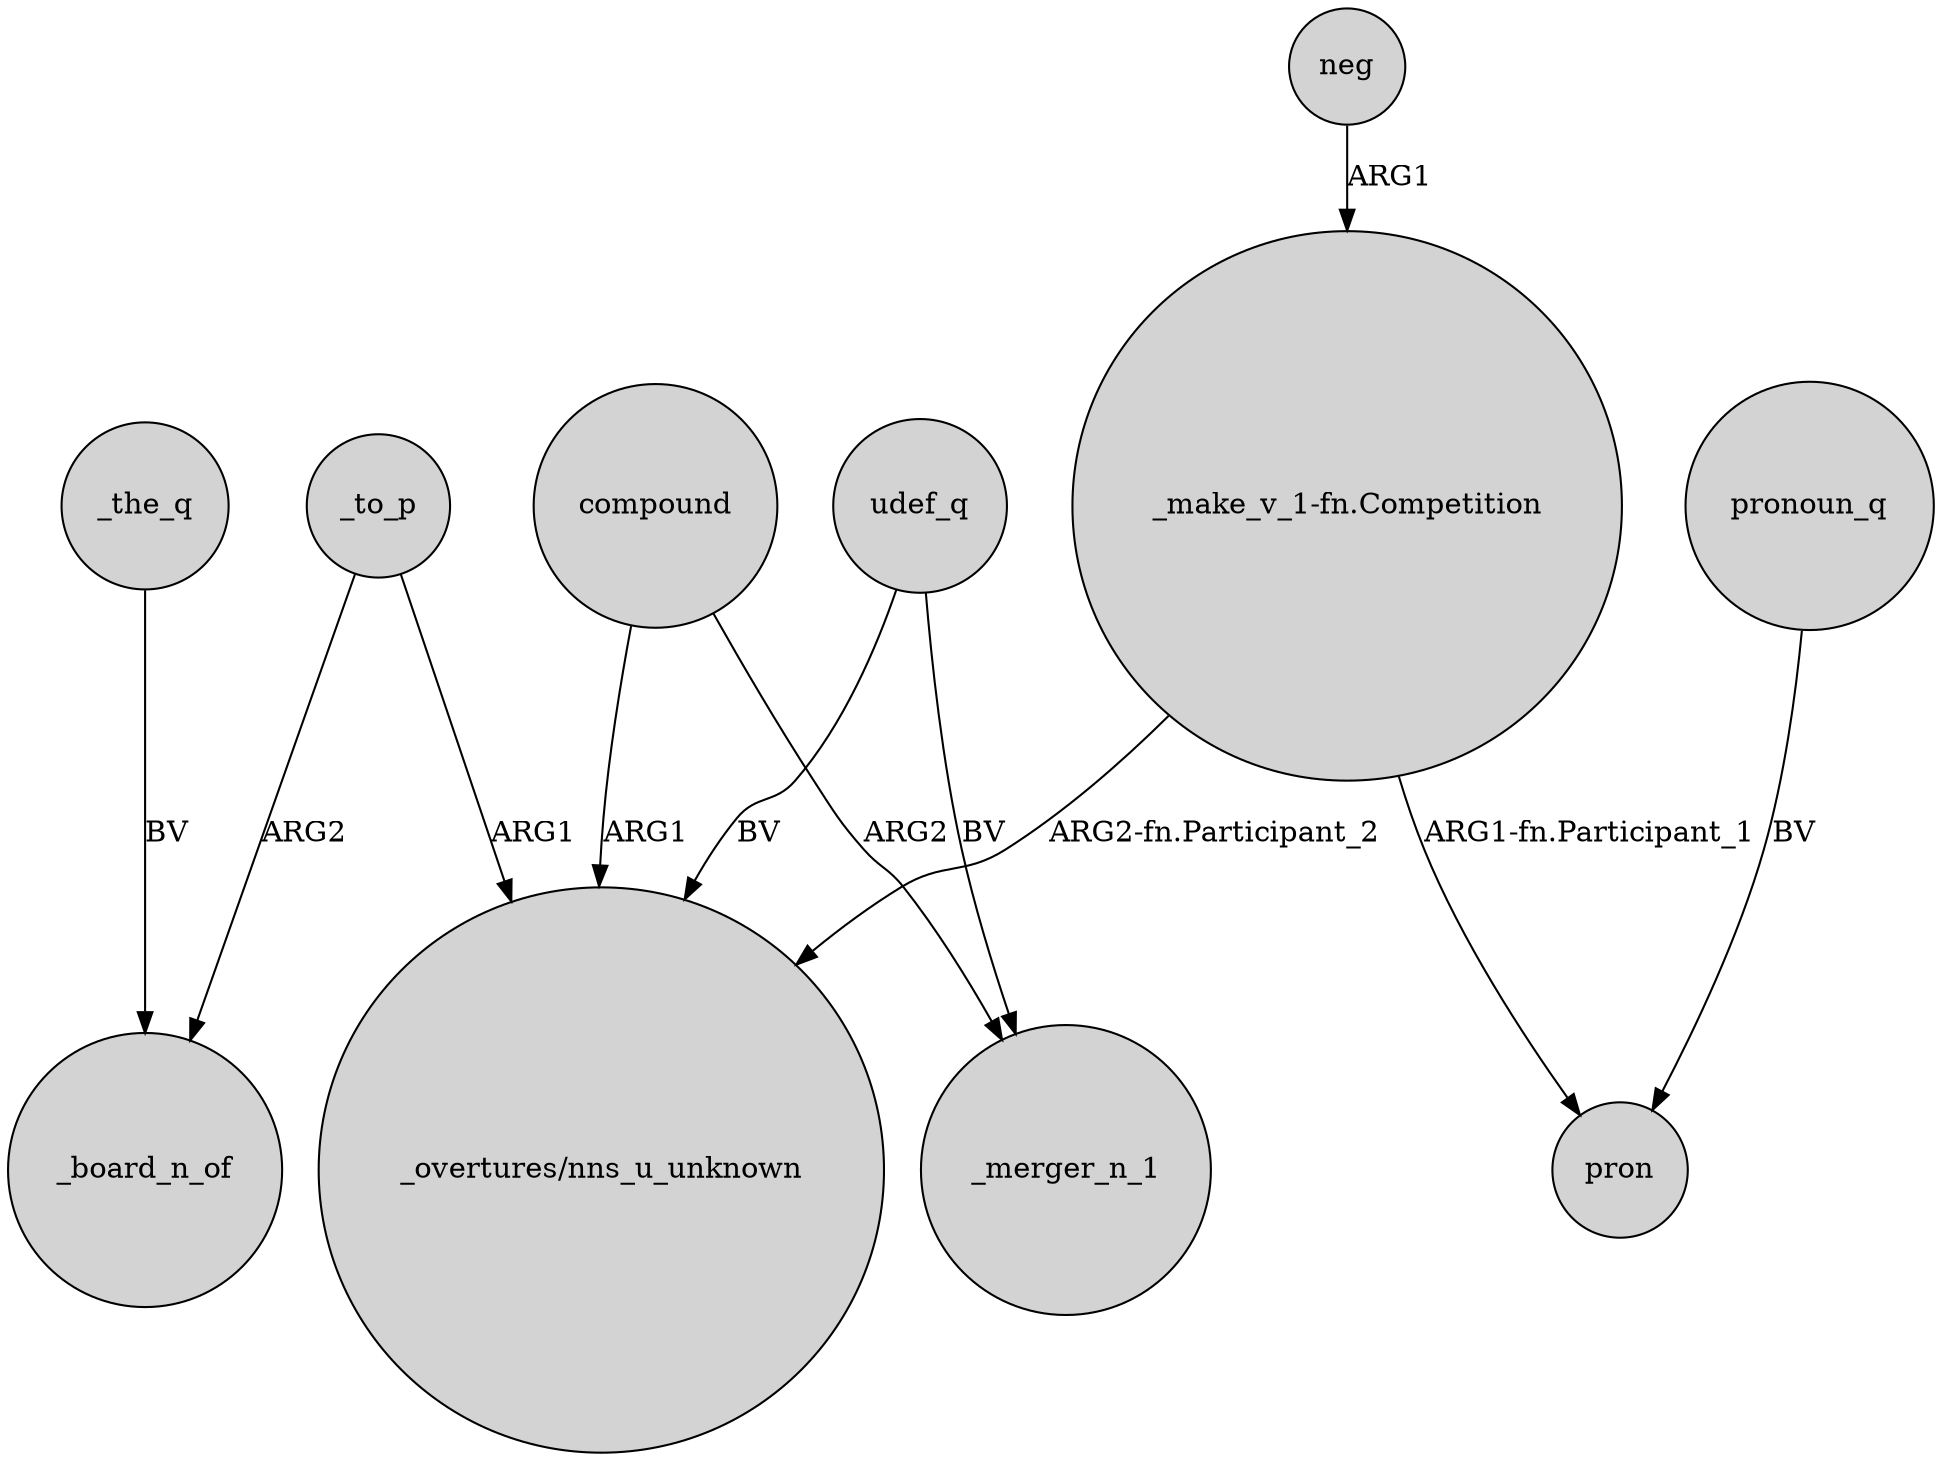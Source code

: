digraph {
	node [shape=circle style=filled]
	_to_p -> _board_n_of [label=ARG2]
	compound -> _merger_n_1 [label=ARG2]
	"_make_v_1-fn.Competition" -> pron [label="ARG1-fn.Participant_1"]
	_the_q -> _board_n_of [label=BV]
	compound -> "_overtures/nns_u_unknown" [label=ARG1]
	udef_q -> _merger_n_1 [label=BV]
	udef_q -> "_overtures/nns_u_unknown" [label=BV]
	pronoun_q -> pron [label=BV]
	"_make_v_1-fn.Competition" -> "_overtures/nns_u_unknown" [label="ARG2-fn.Participant_2"]
	neg -> "_make_v_1-fn.Competition" [label=ARG1]
	_to_p -> "_overtures/nns_u_unknown" [label=ARG1]
}
